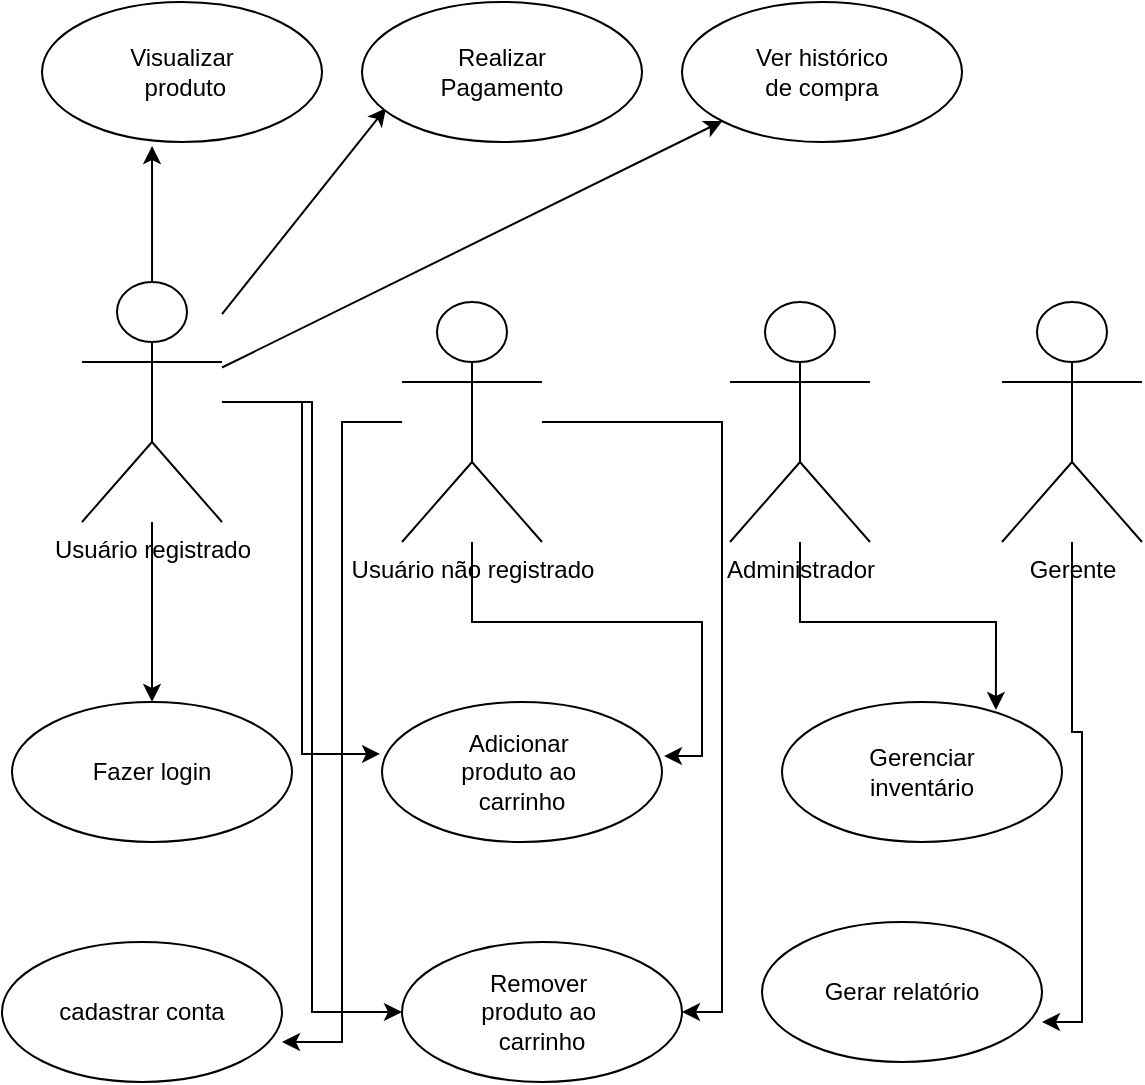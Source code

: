 <mxfile version="24.9.0">
  <diagram name="Página-1" id="XbG3uofU3uGCrIskEWIJ">
    <mxGraphModel dx="1114" dy="600" grid="1" gridSize="10" guides="1" tooltips="1" connect="1" arrows="1" fold="1" page="1" pageScale="1" pageWidth="827" pageHeight="1169" math="0" shadow="0">
      <root>
        <mxCell id="0" />
        <mxCell id="1" parent="0" />
        <mxCell id="hch1gG18QH-EERP9HJ0n-14" style="edgeStyle=orthogonalEdgeStyle;rounded=0;orthogonalLoop=1;jettySize=auto;html=1;entryX=0.5;entryY=0;entryDx=0;entryDy=0;" edge="1" parent="1" source="hch1gG18QH-EERP9HJ0n-1" target="hch1gG18QH-EERP9HJ0n-13">
          <mxGeometry relative="1" as="geometry" />
        </mxCell>
        <mxCell id="hch1gG18QH-EERP9HJ0n-22" style="edgeStyle=orthogonalEdgeStyle;rounded=0;orthogonalLoop=1;jettySize=auto;html=1;entryX=0;entryY=0.5;entryDx=0;entryDy=0;" edge="1" parent="1" source="hch1gG18QH-EERP9HJ0n-1" target="hch1gG18QH-EERP9HJ0n-21">
          <mxGeometry relative="1" as="geometry" />
        </mxCell>
        <mxCell id="hch1gG18QH-EERP9HJ0n-26" style="rounded=0;orthogonalLoop=1;jettySize=auto;html=1;entryX=0.086;entryY=0.757;entryDx=0;entryDy=0;entryPerimeter=0;" edge="1" parent="1" source="hch1gG18QH-EERP9HJ0n-1" target="hch1gG18QH-EERP9HJ0n-25">
          <mxGeometry relative="1" as="geometry" />
        </mxCell>
        <mxCell id="hch1gG18QH-EERP9HJ0n-1" value="Usuário registrado" style="shape=umlActor;verticalLabelPosition=bottom;verticalAlign=top;html=1;" vertex="1" parent="1">
          <mxGeometry x="90" y="230" width="70" height="120" as="geometry" />
        </mxCell>
        <mxCell id="hch1gG18QH-EERP9HJ0n-23" style="edgeStyle=orthogonalEdgeStyle;rounded=0;orthogonalLoop=1;jettySize=auto;html=1;entryX=1;entryY=0.5;entryDx=0;entryDy=0;" edge="1" parent="1" source="hch1gG18QH-EERP9HJ0n-3" target="hch1gG18QH-EERP9HJ0n-21">
          <mxGeometry relative="1" as="geometry">
            <Array as="points">
              <mxPoint x="410" y="300" />
              <mxPoint x="410" y="595" />
            </Array>
          </mxGeometry>
        </mxCell>
        <mxCell id="hch1gG18QH-EERP9HJ0n-3" value="Usuário não registrado&lt;div&gt;&lt;br&gt;&lt;/div&gt;" style="shape=umlActor;verticalLabelPosition=bottom;verticalAlign=top;html=1;" vertex="1" parent="1">
          <mxGeometry x="250" y="240" width="70" height="120" as="geometry" />
        </mxCell>
        <mxCell id="hch1gG18QH-EERP9HJ0n-5" value="Administrador&lt;div&gt;&lt;br&gt;&lt;/div&gt;" style="shape=umlActor;verticalLabelPosition=bottom;verticalAlign=top;html=1;" vertex="1" parent="1">
          <mxGeometry x="414" y="240" width="70" height="120" as="geometry" />
        </mxCell>
        <mxCell id="hch1gG18QH-EERP9HJ0n-10" value="&lt;div&gt;Gerente&lt;/div&gt;" style="shape=umlActor;verticalLabelPosition=bottom;verticalAlign=top;html=1;" vertex="1" parent="1">
          <mxGeometry x="550" y="240" width="70" height="120" as="geometry" />
        </mxCell>
        <mxCell id="hch1gG18QH-EERP9HJ0n-13" value="Fazer login" style="ellipse;whiteSpace=wrap;html=1;" vertex="1" parent="1">
          <mxGeometry x="55" y="440" width="140" height="70" as="geometry" />
        </mxCell>
        <mxCell id="hch1gG18QH-EERP9HJ0n-15" value="cadastrar conta" style="ellipse;whiteSpace=wrap;html=1;" vertex="1" parent="1">
          <mxGeometry x="50" y="560" width="140" height="70" as="geometry" />
        </mxCell>
        <mxCell id="hch1gG18QH-EERP9HJ0n-17" style="edgeStyle=orthogonalEdgeStyle;rounded=0;orthogonalLoop=1;jettySize=auto;html=1;entryX=1;entryY=0.714;entryDx=0;entryDy=0;entryPerimeter=0;" edge="1" parent="1" source="hch1gG18QH-EERP9HJ0n-3" target="hch1gG18QH-EERP9HJ0n-15">
          <mxGeometry relative="1" as="geometry" />
        </mxCell>
        <mxCell id="hch1gG18QH-EERP9HJ0n-18" value="Adicionar&amp;nbsp;&lt;div&gt;produto ao&amp;nbsp;&lt;/div&gt;&lt;div&gt;carrinho&lt;/div&gt;" style="ellipse;whiteSpace=wrap;html=1;" vertex="1" parent="1">
          <mxGeometry x="240" y="440" width="140" height="70" as="geometry" />
        </mxCell>
        <mxCell id="hch1gG18QH-EERP9HJ0n-19" style="edgeStyle=orthogonalEdgeStyle;rounded=0;orthogonalLoop=1;jettySize=auto;html=1;entryX=-0.007;entryY=0.371;entryDx=0;entryDy=0;entryPerimeter=0;" edge="1" parent="1" source="hch1gG18QH-EERP9HJ0n-1" target="hch1gG18QH-EERP9HJ0n-18">
          <mxGeometry relative="1" as="geometry" />
        </mxCell>
        <mxCell id="hch1gG18QH-EERP9HJ0n-20" style="edgeStyle=orthogonalEdgeStyle;rounded=0;orthogonalLoop=1;jettySize=auto;html=1;entryX=1.007;entryY=0.386;entryDx=0;entryDy=0;entryPerimeter=0;" edge="1" parent="1" source="hch1gG18QH-EERP9HJ0n-3" target="hch1gG18QH-EERP9HJ0n-18">
          <mxGeometry relative="1" as="geometry" />
        </mxCell>
        <mxCell id="hch1gG18QH-EERP9HJ0n-21" value="Remover&amp;nbsp;&lt;div&gt;produto ao&amp;nbsp;&lt;/div&gt;&lt;div&gt;carrinho&lt;/div&gt;" style="ellipse;whiteSpace=wrap;html=1;" vertex="1" parent="1">
          <mxGeometry x="250" y="560" width="140" height="70" as="geometry" />
        </mxCell>
        <mxCell id="hch1gG18QH-EERP9HJ0n-24" value="Visualizar&lt;div&gt;&amp;nbsp;produto&lt;/div&gt;" style="ellipse;whiteSpace=wrap;html=1;" vertex="1" parent="1">
          <mxGeometry x="70" y="90" width="140" height="70" as="geometry" />
        </mxCell>
        <mxCell id="hch1gG18QH-EERP9HJ0n-25" value="Realizar&lt;div&gt;Pagamento&lt;/div&gt;" style="ellipse;whiteSpace=wrap;html=1;" vertex="1" parent="1">
          <mxGeometry x="230" y="90" width="140" height="70" as="geometry" />
        </mxCell>
        <mxCell id="hch1gG18QH-EERP9HJ0n-27" style="edgeStyle=orthogonalEdgeStyle;rounded=0;orthogonalLoop=1;jettySize=auto;html=1;entryX=0.393;entryY=1.029;entryDx=0;entryDy=0;entryPerimeter=0;" edge="1" parent="1" source="hch1gG18QH-EERP9HJ0n-1" target="hch1gG18QH-EERP9HJ0n-24">
          <mxGeometry relative="1" as="geometry" />
        </mxCell>
        <mxCell id="hch1gG18QH-EERP9HJ0n-28" value="Ver histórico&lt;div&gt;de compra&lt;/div&gt;" style="ellipse;whiteSpace=wrap;html=1;" vertex="1" parent="1">
          <mxGeometry x="390" y="90" width="140" height="70" as="geometry" />
        </mxCell>
        <mxCell id="hch1gG18QH-EERP9HJ0n-29" style="rounded=0;orthogonalLoop=1;jettySize=auto;html=1;" edge="1" parent="1" source="hch1gG18QH-EERP9HJ0n-1" target="hch1gG18QH-EERP9HJ0n-28">
          <mxGeometry relative="1" as="geometry" />
        </mxCell>
        <mxCell id="hch1gG18QH-EERP9HJ0n-30" value="Gerenciar&lt;div&gt;inventário&lt;/div&gt;" style="ellipse;whiteSpace=wrap;html=1;" vertex="1" parent="1">
          <mxGeometry x="440" y="440" width="140" height="70" as="geometry" />
        </mxCell>
        <mxCell id="hch1gG18QH-EERP9HJ0n-31" value="Gerar relatório" style="ellipse;whiteSpace=wrap;html=1;" vertex="1" parent="1">
          <mxGeometry x="430" y="550" width="140" height="70" as="geometry" />
        </mxCell>
        <mxCell id="hch1gG18QH-EERP9HJ0n-33" style="edgeStyle=orthogonalEdgeStyle;rounded=0;orthogonalLoop=1;jettySize=auto;html=1;entryX=0.764;entryY=0.057;entryDx=0;entryDy=0;entryPerimeter=0;" edge="1" parent="1" source="hch1gG18QH-EERP9HJ0n-5" target="hch1gG18QH-EERP9HJ0n-30">
          <mxGeometry relative="1" as="geometry" />
        </mxCell>
        <mxCell id="hch1gG18QH-EERP9HJ0n-34" style="edgeStyle=orthogonalEdgeStyle;rounded=0;orthogonalLoop=1;jettySize=auto;html=1;entryX=1;entryY=0.714;entryDx=0;entryDy=0;entryPerimeter=0;" edge="1" parent="1" source="hch1gG18QH-EERP9HJ0n-10" target="hch1gG18QH-EERP9HJ0n-31">
          <mxGeometry relative="1" as="geometry" />
        </mxCell>
      </root>
    </mxGraphModel>
  </diagram>
</mxfile>
